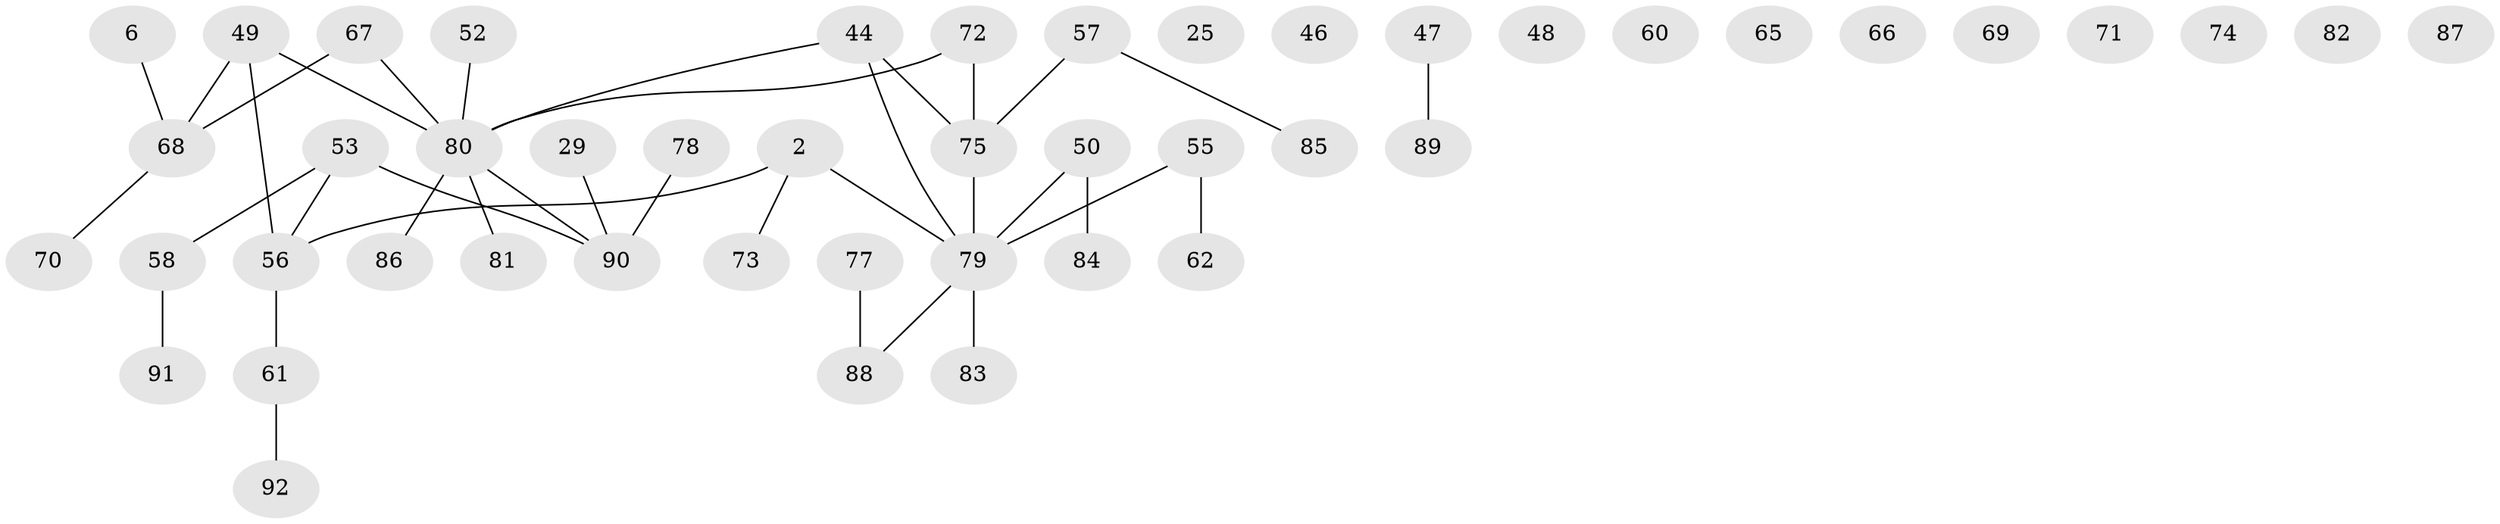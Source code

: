 // original degree distribution, {1: 0.30434782608695654, 5: 0.03260869565217391, 3: 0.18478260869565216, 2: 0.30434782608695654, 4: 0.06521739130434782, 0: 0.09782608695652174, 6: 0.010869565217391304}
// Generated by graph-tools (version 1.1) at 2025/39/03/09/25 04:39:15]
// undirected, 46 vertices, 38 edges
graph export_dot {
graph [start="1"]
  node [color=gray90,style=filled];
  2;
  6;
  25;
  29;
  44 [super="+19"];
  46;
  47 [super="+30+32"];
  48;
  49 [super="+41+17+8+10+22+35"];
  50;
  52;
  53 [super="+39"];
  55;
  56 [super="+40+27"];
  57;
  58 [super="+15"];
  60 [super="+21"];
  61;
  62;
  65;
  66;
  67 [super="+43+14"];
  68 [super="+3"];
  69 [super="+16"];
  70;
  71;
  72 [super="+4"];
  73 [super="+63"];
  74;
  75;
  77;
  78;
  79 [super="+23+26+38+42+76"];
  80 [super="+51+64+13+1+45+59"];
  81;
  82;
  83 [super="+5"];
  84;
  85;
  86;
  87;
  88 [super="+54"];
  89;
  90 [super="+9"];
  91;
  92;
  2 -- 73 [weight=2];
  2 -- 79 [weight=2];
  2 -- 56;
  6 -- 68;
  29 -- 90;
  44 -- 75 [weight=2];
  44 -- 80;
  44 -- 79;
  47 -- 89;
  49 -- 56;
  49 -- 68;
  49 -- 80;
  50 -- 84;
  50 -- 79;
  52 -- 80;
  53 -- 90 [weight=2];
  53 -- 58;
  53 -- 56;
  55 -- 62;
  55 -- 79;
  56 -- 61;
  57 -- 75;
  57 -- 85;
  58 -- 91;
  61 -- 92;
  67 -- 68 [weight=2];
  67 -- 80;
  68 -- 70;
  72 -- 80;
  72 -- 75;
  75 -- 79 [weight=2];
  77 -- 88;
  78 -- 90;
  79 -- 88;
  79 -- 83;
  80 -- 81;
  80 -- 86;
  80 -- 90;
}
